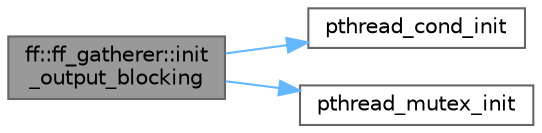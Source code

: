 digraph "ff::ff_gatherer::init_output_blocking"
{
 // LATEX_PDF_SIZE
  bgcolor="transparent";
  edge [fontname=Helvetica,fontsize=10,labelfontname=Helvetica,labelfontsize=10];
  node [fontname=Helvetica,fontsize=10,shape=box,height=0.2,width=0.4];
  rankdir="LR";
  Node1 [id="Node000001",label="ff::ff_gatherer::init\l_output_blocking",height=0.2,width=0.4,color="gray40", fillcolor="grey60", style="filled", fontcolor="black",tooltip=" "];
  Node1 -> Node2 [id="edge1_Node000001_Node000002",color="steelblue1",style="solid",tooltip=" "];
  Node2 [id="Node000002",label="pthread_cond_init",height=0.2,width=0.4,color="grey40", fillcolor="white", style="filled",URL="$pthread__minport__windows_8h.html#a71bdb8a20eb782047e084c27fcf7aa65",tooltip=" "];
  Node1 -> Node3 [id="edge2_Node000001_Node000003",color="steelblue1",style="solid",tooltip=" "];
  Node3 [id="Node000003",label="pthread_mutex_init",height=0.2,width=0.4,color="grey40", fillcolor="white", style="filled",URL="$pthread__minport__windows_8h.html#a06769b1c0f650377fed34ef94ac2a01c",tooltip=" "];
}
